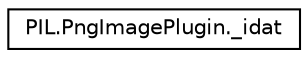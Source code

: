 digraph "Graphical Class Hierarchy"
{
 // LATEX_PDF_SIZE
  edge [fontname="Helvetica",fontsize="10",labelfontname="Helvetica",labelfontsize="10"];
  node [fontname="Helvetica",fontsize="10",shape=record];
  rankdir="LR";
  Node0 [label="PIL.PngImagePlugin._idat",height=0.2,width=0.4,color="black", fillcolor="white", style="filled",URL="$classPIL_1_1PngImagePlugin_1_1__idat.html",tooltip=" "];
}
